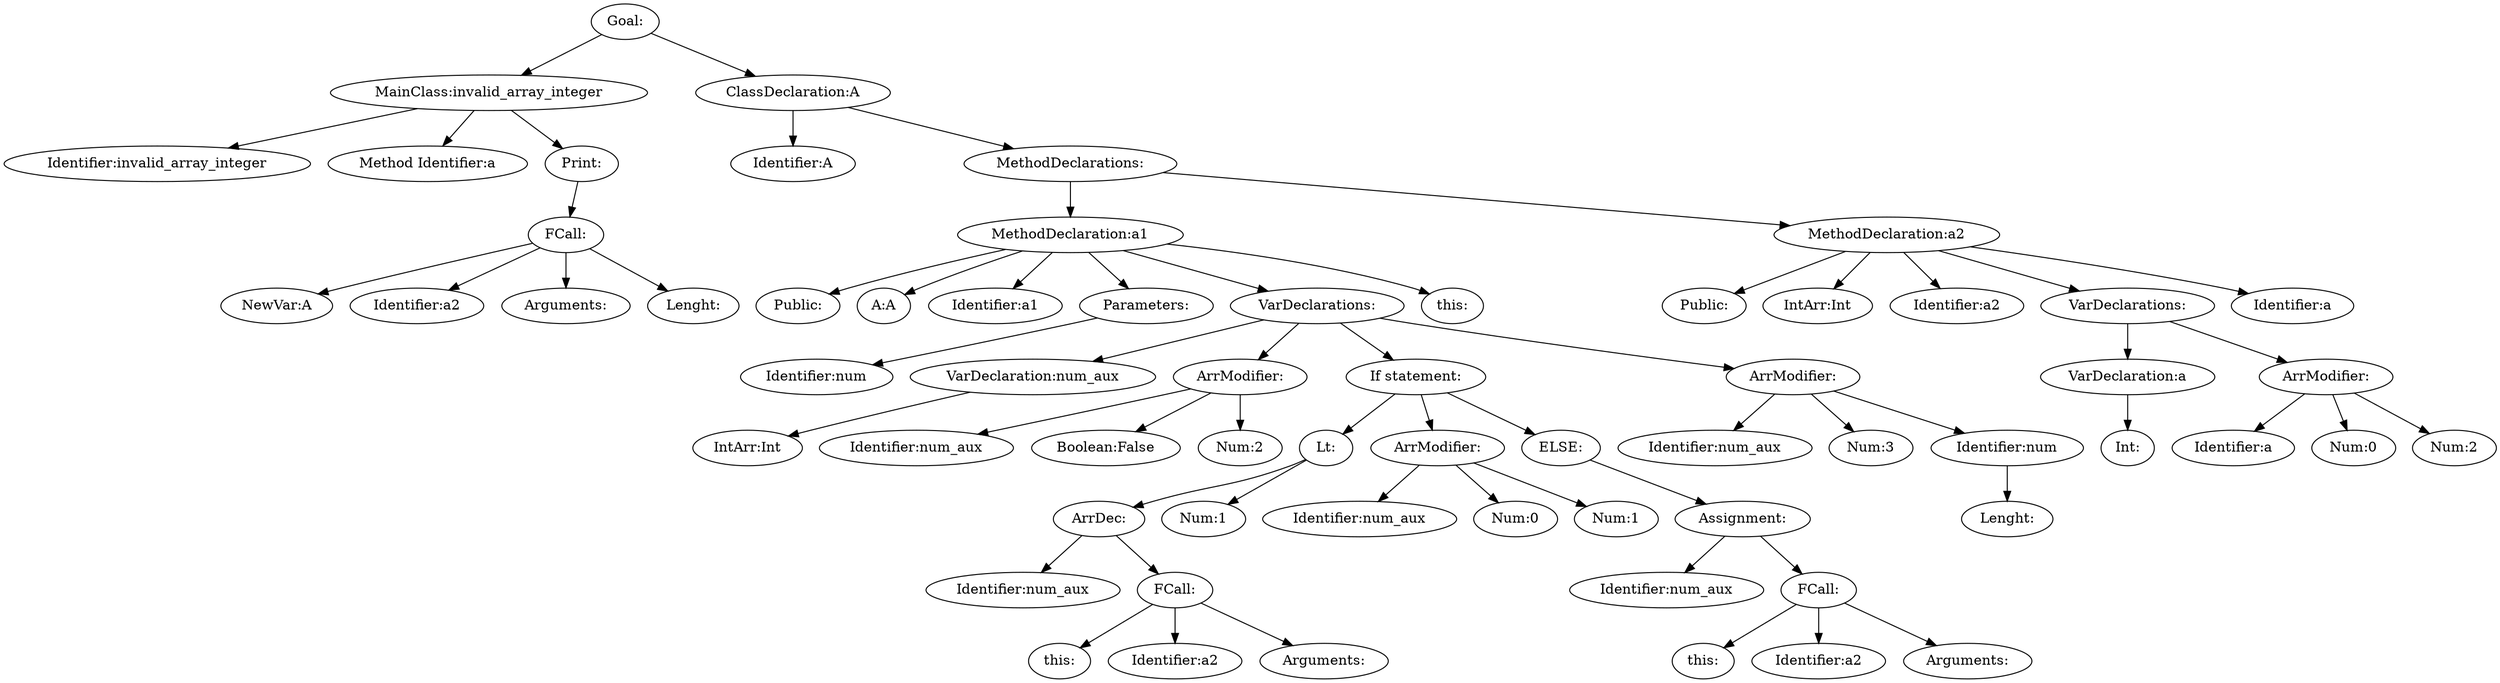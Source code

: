 digraph {
n0 [label="Goal:"];
n1 [label="MainClass:invalid_array_integer"];
n2 [label="Identifier:invalid_array_integer"];
n1 -> n2
n3 [label="Method Identifier:a"];
n1 -> n3
n4 [label="Print:"];
n5 [label="FCall:"];
n6 [label="NewVar:A"];
n5 -> n6
n7 [label="Identifier:a2"];
n5 -> n7
n8 [label="Arguments:"];
n5 -> n8
n9 [label="Lenght:"];
n5 -> n9
n4 -> n5
n1 -> n4
n0 -> n1
n10 [label="ClassDeclaration:A"];
n11 [label="Identifier:A"];
n10 -> n11
n12 [label="MethodDeclarations:"];
n13 [label="MethodDeclaration:a1"];
n14 [label="Public:"];
n13 -> n14
n15 [label="A:A"];
n13 -> n15
n16 [label="Identifier:a1"];
n13 -> n16
n17 [label="Parameters:"];
n18 [label="Identifier:num"];
n17 -> n18
n13 -> n17
n19 [label="VarDeclarations:"];
n20 [label="VarDeclaration:num_aux"];
n21 [label="IntArr:Int"];
n20 -> n21
n19 -> n20
n22 [label="ArrModifier:"];
n23 [label="Identifier:num_aux"];
n22 -> n23
n24 [label="Boolean:False"];
n22 -> n24
n25 [label="Num:2"];
n22 -> n25
n19 -> n22
n26 [label="If statement:"];
n27 [label="Lt:"];
n28 [label="ArrDec:"];
n29 [label="Identifier:num_aux"];
n28 -> n29
n30 [label="FCall:"];
n31 [label="this:"];
n30 -> n31
n32 [label="Identifier:a2"];
n30 -> n32
n33 [label="Arguments:"];
n30 -> n33
n28 -> n30
n27 -> n28
n34 [label="Num:1"];
n27 -> n34
n26 -> n27
n35 [label="ArrModifier:"];
n36 [label="Identifier:num_aux"];
n35 -> n36
n37 [label="Num:0"];
n35 -> n37
n38 [label="Num:1"];
n35 -> n38
n26 -> n35
n39 [label="ELSE:"];
n40 [label="Assignment:"];
n41 [label="Identifier:num_aux"];
n40 -> n41
n42 [label="FCall:"];
n43 [label="this:"];
n42 -> n43
n44 [label="Identifier:a2"];
n42 -> n44
n45 [label="Arguments:"];
n42 -> n45
n40 -> n42
n39 -> n40
n26 -> n39
n19 -> n26
n46 [label="ArrModifier:"];
n47 [label="Identifier:num_aux"];
n46 -> n47
n48 [label="Num:3"];
n46 -> n48
n49 [label="Identifier:num"];
n50 [label="Lenght:"];
n49 -> n50
n46 -> n49
n19 -> n46
n13 -> n19
n51 [label="this:"];
n13 -> n51
n12 -> n13
n52 [label="MethodDeclaration:a2"];
n53 [label="Public:"];
n52 -> n53
n54 [label="IntArr:Int"];
n52 -> n54
n55 [label="Identifier:a2"];
n52 -> n55
n56 [label="VarDeclarations:"];
n57 [label="VarDeclaration:a"];
n58 [label="Int:"];
n57 -> n58
n56 -> n57
n59 [label="ArrModifier:"];
n60 [label="Identifier:a"];
n59 -> n60
n61 [label="Num:0"];
n59 -> n61
n62 [label="Num:2"];
n59 -> n62
n56 -> n59
n52 -> n56
n63 [label="Identifier:a"];
n52 -> n63
n12 -> n52
n10 -> n12
n0 -> n10
}
